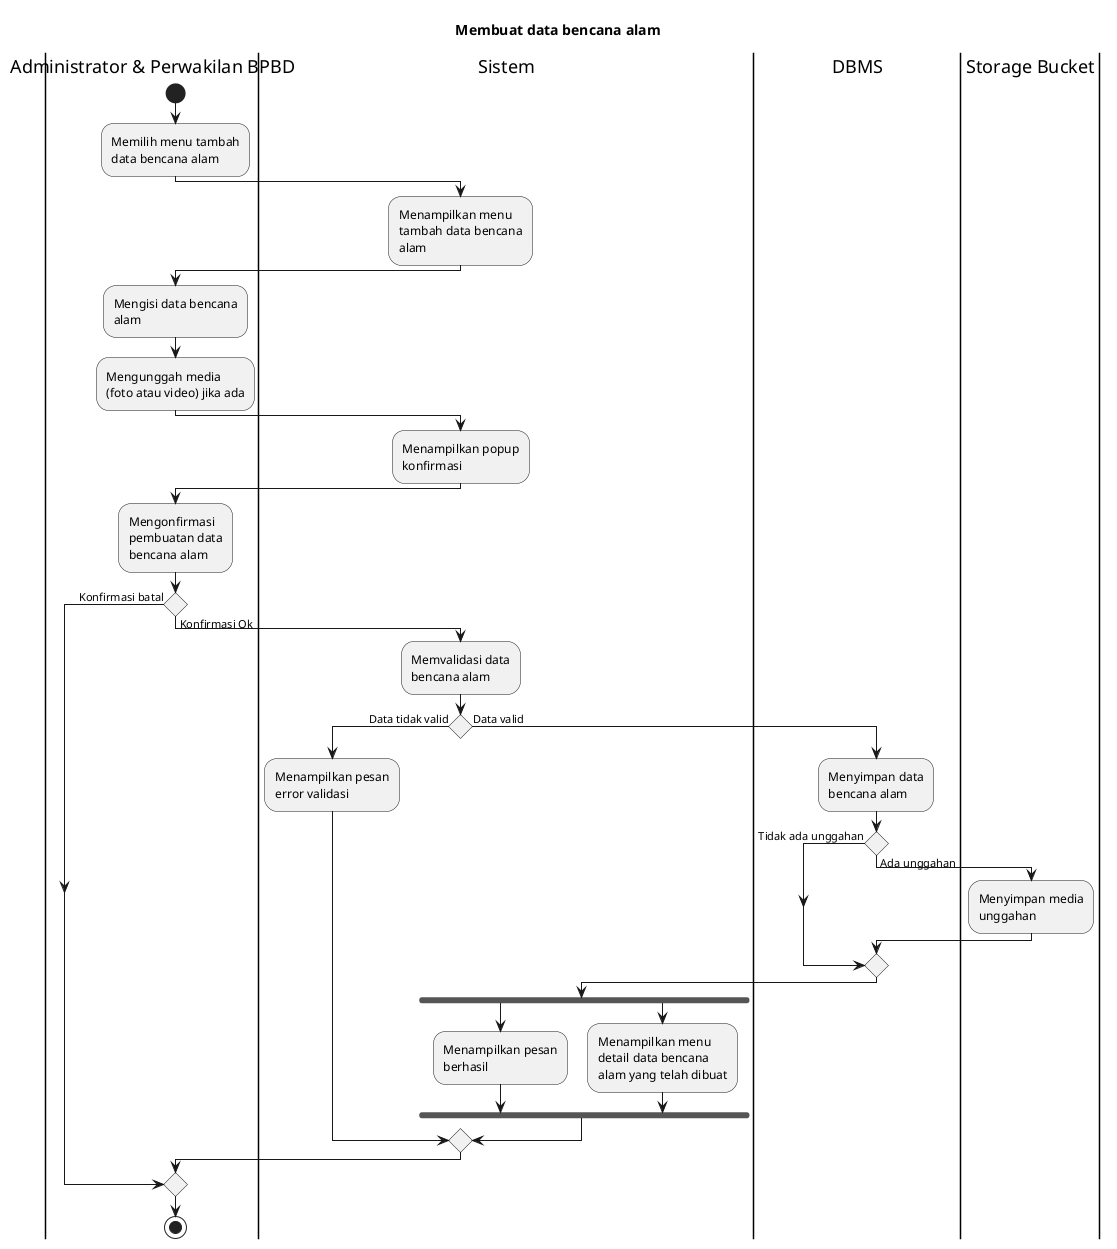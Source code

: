 @startuml UC-MGDISASTER-007 - Membuat data bencana alam
skinparam wrapWidth 140

title Membuat data bencana alam

|Administrator & Perwakilan BPBD|
start
:Memilih menu tambah data bencana alam;

|Sistem|
:Menampilkan menu tambah data bencana alam;

|Administrator & Perwakilan BPBD|
:Mengisi data bencana alam;
:Mengunggah media (foto atau video) jika ada;

|Sistem|
:Menampilkan popup konfirmasi;

|Administrator & Perwakilan BPBD|
:Mengonfirmasi pembuatan data bencana alam;

if () then (Konfirmasi batal)
else (Konfirmasi Ok)
  |Sistem|
  :Memvalidasi data bencana alam;

  if () then (Data tidak valid)
    :Menampilkan pesan error validasi;
  else (Data valid)
    |DBMS|
    :Menyimpan data bencana alam;

    if () then (Tidak ada unggahan)
    else (Ada unggahan)
      |Storage Bucket|
      :Menyimpan media unggahan;
    endif

    |Sistem|
    fork
      :Menampilkan pesan berhasil;
    fork again
      :Menampilkan menu detail data bencana alam yang telah dibuat;
    endfork
    endif
endif

|Administrator & Perwakilan BPBD|
stop

@enduml